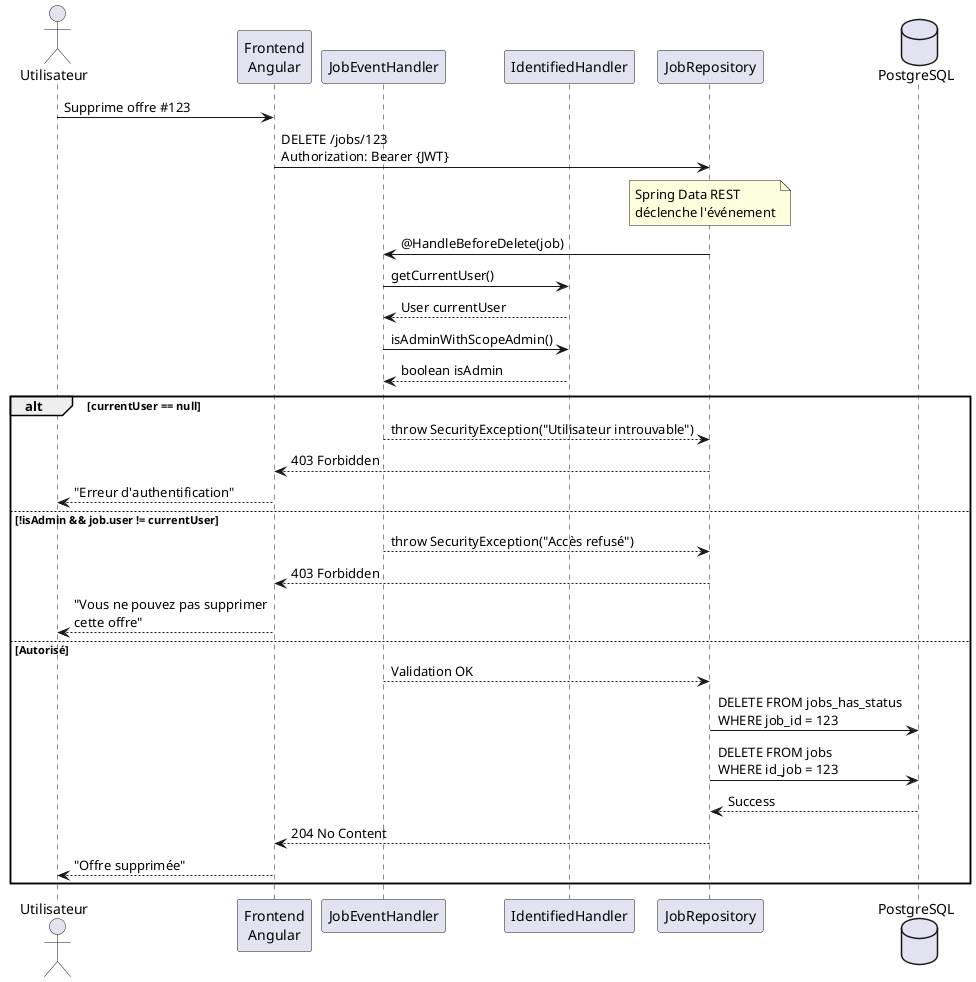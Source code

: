 @startuml
actor Utilisateur
participant "Frontend\nAngular" as Angular
participant "JobEventHandler" as Handler
participant "IdentifiedHandler" as Auth
participant "JobRepository" as Repo
database "PostgreSQL" as DB

Utilisateur -> Angular: Supprime offre #123
Angular -> Repo: DELETE /jobs/123\nAuthorization: Bearer {JWT}

note over Repo: Spring Data REST\ndéclenche l'événement

Repo -> Handler: @HandleBeforeDelete(job)

Handler -> Auth: getCurrentUser()
Auth --> Handler: User currentUser

Handler -> Auth: isAdminWithScopeAdmin()
Auth --> Handler: boolean isAdmin

alt currentUser == null
    Handler --> Repo: throw SecurityException("Utilisateur introuvable")
    Repo --> Angular: 403 Forbidden
    Angular --> Utilisateur: "Erreur d'authentification"
else !isAdmin && job.user != currentUser
    Handler --> Repo: throw SecurityException("Accès refusé")
    Repo --> Angular: 403 Forbidden
    Angular --> Utilisateur: "Vous ne pouvez pas supprimer\ncette offre"
else Autorisé
    Handler --> Repo: Validation OK
    Repo -> DB: DELETE FROM jobs_has_status\nWHERE job_id = 123
    Repo -> DB: DELETE FROM jobs\nWHERE id_job = 123
    DB --> Repo: Success
    Repo --> Angular: 204 No Content
    Angular --> Utilisateur: "Offre supprimée"
end

@enduml
